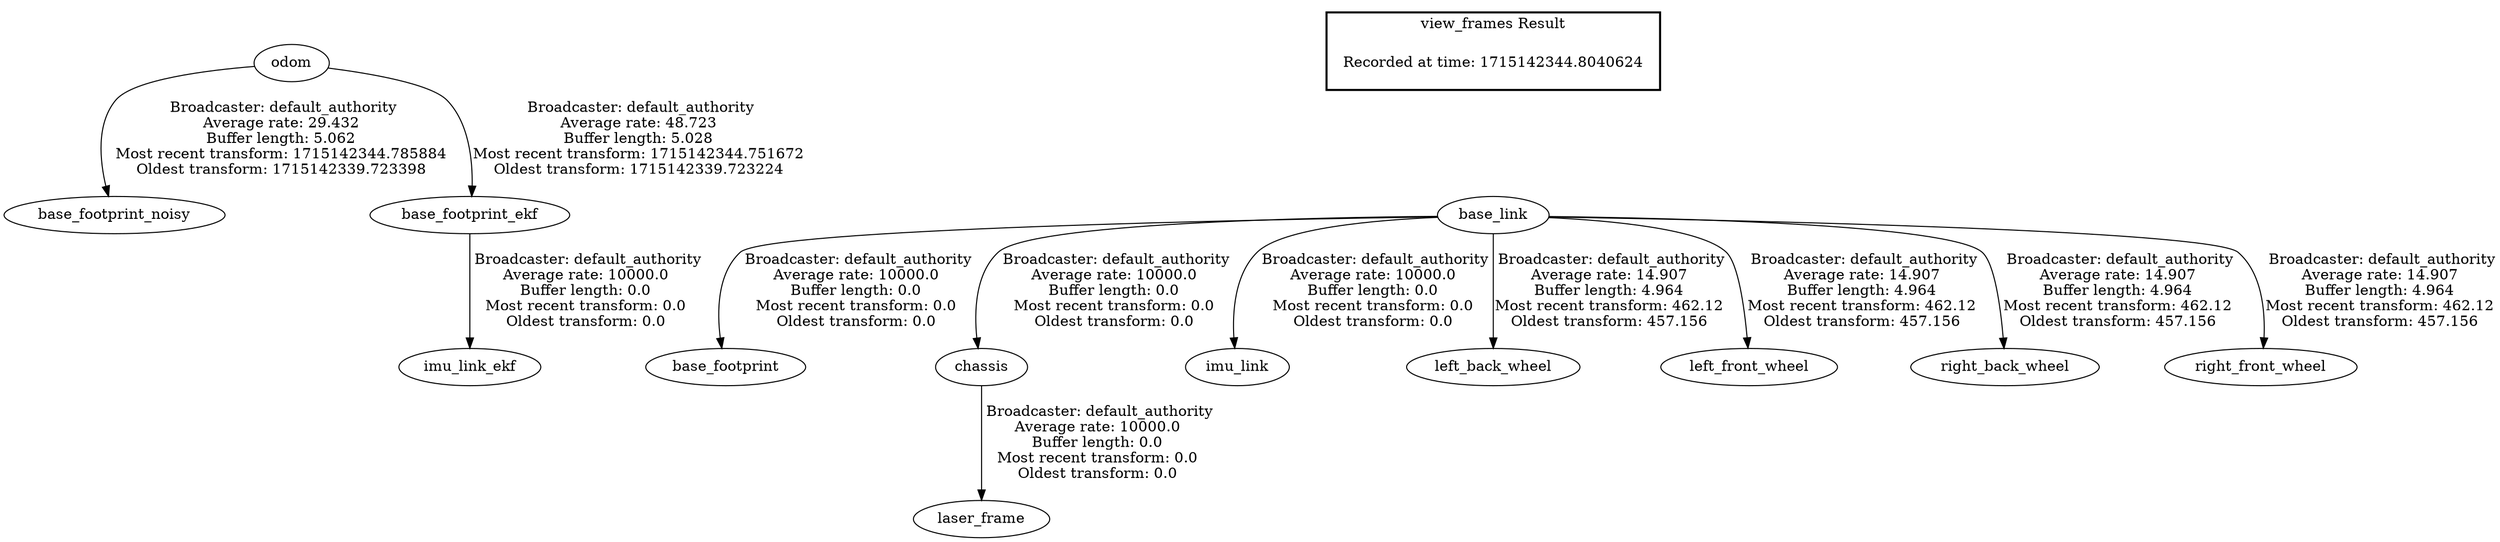 digraph G {
"odom" -> "base_footprint_noisy"[label=" Broadcaster: default_authority\nAverage rate: 29.432\nBuffer length: 5.062\nMost recent transform: 1715142344.785884\nOldest transform: 1715142339.723398\n"];
"base_link" -> "base_footprint"[label=" Broadcaster: default_authority\nAverage rate: 10000.0\nBuffer length: 0.0\nMost recent transform: 0.0\nOldest transform: 0.0\n"];
"base_link" -> "chassis"[label=" Broadcaster: default_authority\nAverage rate: 10000.0\nBuffer length: 0.0\nMost recent transform: 0.0\nOldest transform: 0.0\n"];
"base_link" -> "imu_link"[label=" Broadcaster: default_authority\nAverage rate: 10000.0\nBuffer length: 0.0\nMost recent transform: 0.0\nOldest transform: 0.0\n"];
"chassis" -> "laser_frame"[label=" Broadcaster: default_authority\nAverage rate: 10000.0\nBuffer length: 0.0\nMost recent transform: 0.0\nOldest transform: 0.0\n"];
"odom" -> "base_footprint_ekf"[label=" Broadcaster: default_authority\nAverage rate: 48.723\nBuffer length: 5.028\nMost recent transform: 1715142344.751672\nOldest transform: 1715142339.723224\n"];
"base_footprint_ekf" -> "imu_link_ekf"[label=" Broadcaster: default_authority\nAverage rate: 10000.0\nBuffer length: 0.0\nMost recent transform: 0.0\nOldest transform: 0.0\n"];
"base_link" -> "left_back_wheel"[label=" Broadcaster: default_authority\nAverage rate: 14.907\nBuffer length: 4.964\nMost recent transform: 462.12\nOldest transform: 457.156\n"];
"base_link" -> "left_front_wheel"[label=" Broadcaster: default_authority\nAverage rate: 14.907\nBuffer length: 4.964\nMost recent transform: 462.12\nOldest transform: 457.156\n"];
"base_link" -> "right_back_wheel"[label=" Broadcaster: default_authority\nAverage rate: 14.907\nBuffer length: 4.964\nMost recent transform: 462.12\nOldest transform: 457.156\n"];
"base_link" -> "right_front_wheel"[label=" Broadcaster: default_authority\nAverage rate: 14.907\nBuffer length: 4.964\nMost recent transform: 462.12\nOldest transform: 457.156\n"];
edge [style=invis];
 subgraph cluster_legend { style=bold; color=black; label ="view_frames Result";
"Recorded at time: 1715142344.8040624"[ shape=plaintext ] ;
}->"base_link";
}